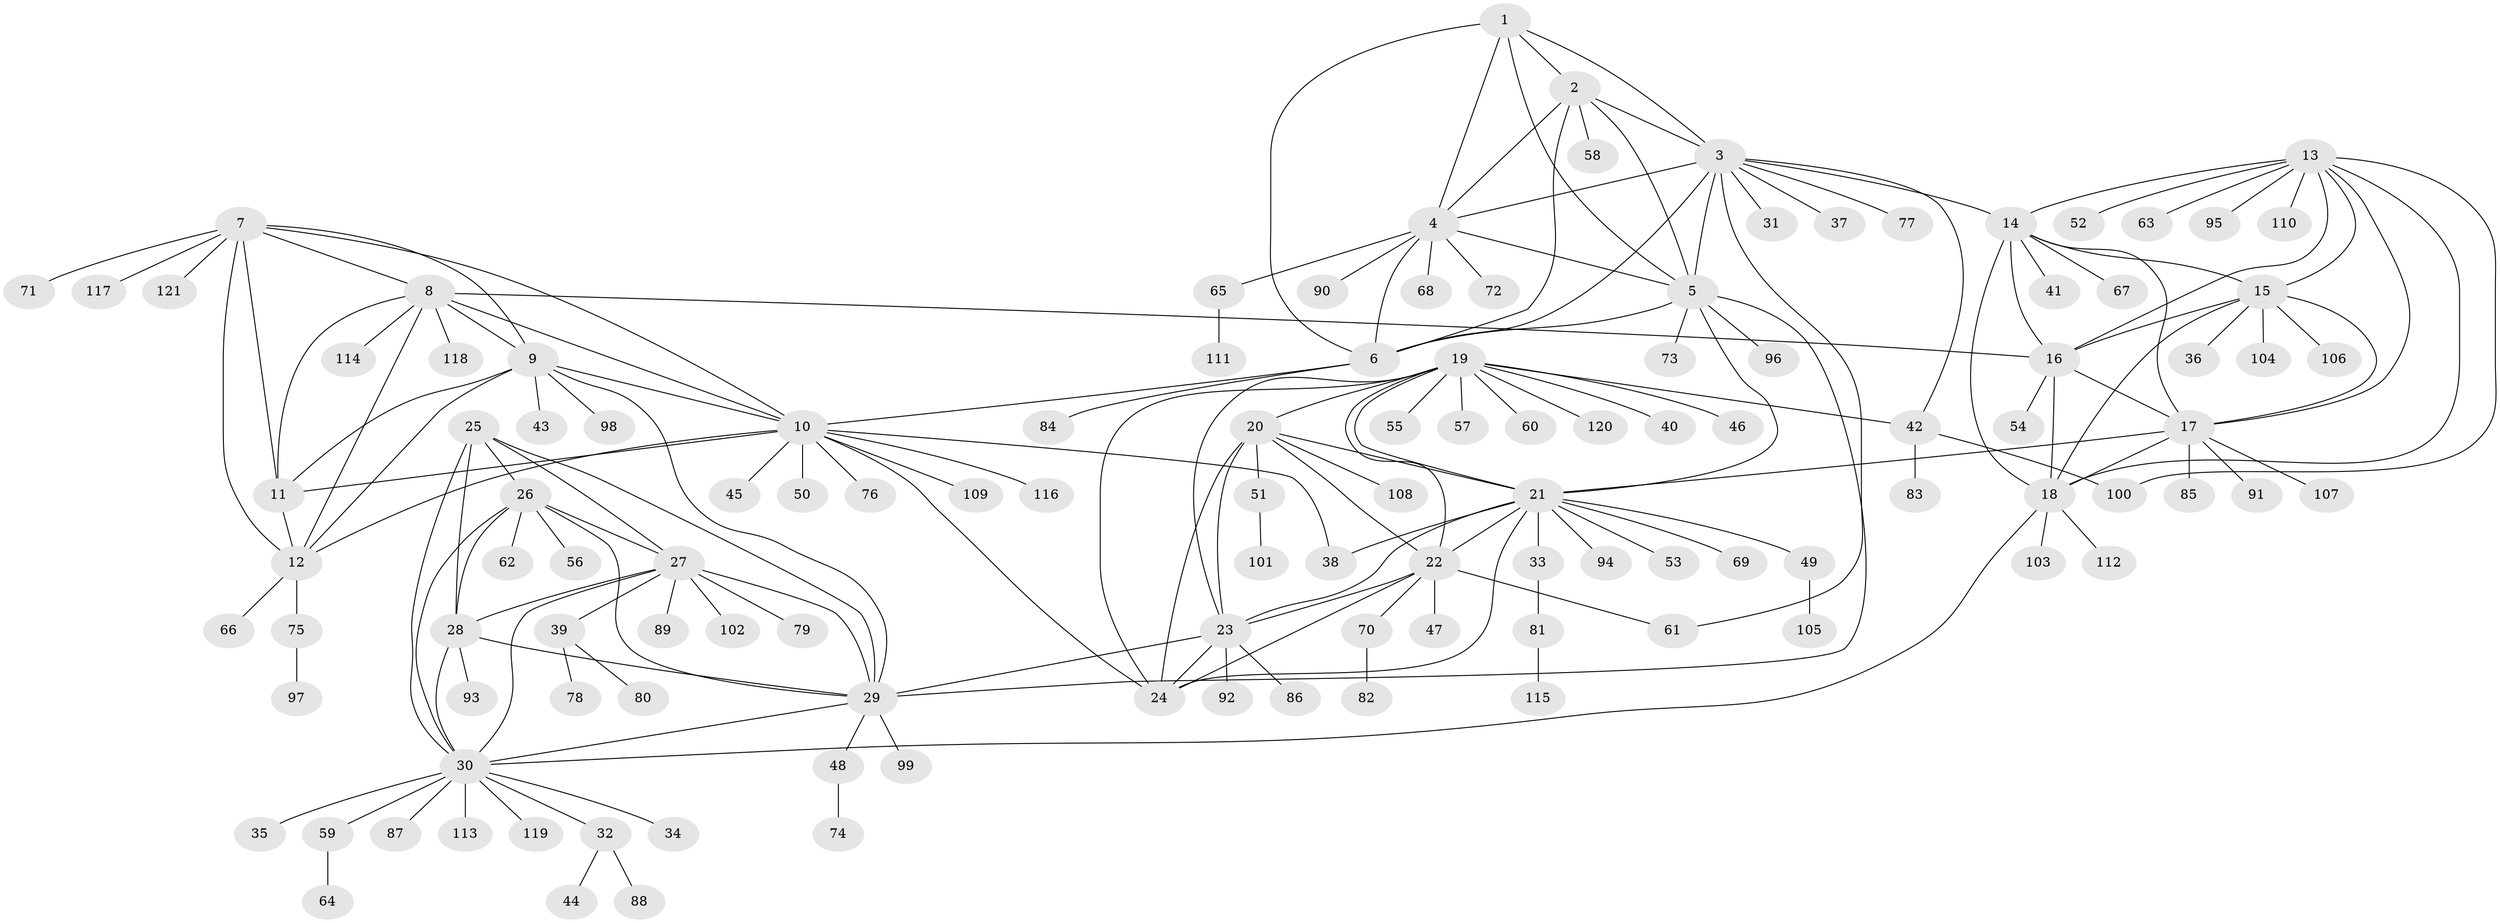 // Generated by graph-tools (version 1.1) at 2025/55/03/09/25 04:55:15]
// undirected, 121 vertices, 180 edges
graph export_dot {
graph [start="1"]
  node [color=gray90,style=filled];
  1;
  2;
  3;
  4;
  5;
  6;
  7;
  8;
  9;
  10;
  11;
  12;
  13;
  14;
  15;
  16;
  17;
  18;
  19;
  20;
  21;
  22;
  23;
  24;
  25;
  26;
  27;
  28;
  29;
  30;
  31;
  32;
  33;
  34;
  35;
  36;
  37;
  38;
  39;
  40;
  41;
  42;
  43;
  44;
  45;
  46;
  47;
  48;
  49;
  50;
  51;
  52;
  53;
  54;
  55;
  56;
  57;
  58;
  59;
  60;
  61;
  62;
  63;
  64;
  65;
  66;
  67;
  68;
  69;
  70;
  71;
  72;
  73;
  74;
  75;
  76;
  77;
  78;
  79;
  80;
  81;
  82;
  83;
  84;
  85;
  86;
  87;
  88;
  89;
  90;
  91;
  92;
  93;
  94;
  95;
  96;
  97;
  98;
  99;
  100;
  101;
  102;
  103;
  104;
  105;
  106;
  107;
  108;
  109;
  110;
  111;
  112;
  113;
  114;
  115;
  116;
  117;
  118;
  119;
  120;
  121;
  1 -- 2;
  1 -- 3;
  1 -- 4;
  1 -- 5;
  1 -- 6;
  2 -- 3;
  2 -- 4;
  2 -- 5;
  2 -- 6;
  2 -- 58;
  3 -- 4;
  3 -- 5;
  3 -- 6;
  3 -- 14;
  3 -- 31;
  3 -- 37;
  3 -- 42;
  3 -- 61;
  3 -- 77;
  4 -- 5;
  4 -- 6;
  4 -- 65;
  4 -- 68;
  4 -- 72;
  4 -- 90;
  5 -- 6;
  5 -- 21;
  5 -- 29;
  5 -- 73;
  5 -- 96;
  6 -- 10;
  6 -- 84;
  7 -- 8;
  7 -- 9;
  7 -- 10;
  7 -- 11;
  7 -- 12;
  7 -- 71;
  7 -- 117;
  7 -- 121;
  8 -- 9;
  8 -- 10;
  8 -- 11;
  8 -- 12;
  8 -- 16;
  8 -- 114;
  8 -- 118;
  9 -- 10;
  9 -- 11;
  9 -- 12;
  9 -- 29;
  9 -- 43;
  9 -- 98;
  10 -- 11;
  10 -- 12;
  10 -- 24;
  10 -- 38;
  10 -- 45;
  10 -- 50;
  10 -- 76;
  10 -- 109;
  10 -- 116;
  11 -- 12;
  12 -- 66;
  12 -- 75;
  13 -- 14;
  13 -- 15;
  13 -- 16;
  13 -- 17;
  13 -- 18;
  13 -- 52;
  13 -- 63;
  13 -- 95;
  13 -- 100;
  13 -- 110;
  14 -- 15;
  14 -- 16;
  14 -- 17;
  14 -- 18;
  14 -- 41;
  14 -- 67;
  15 -- 16;
  15 -- 17;
  15 -- 18;
  15 -- 36;
  15 -- 104;
  15 -- 106;
  16 -- 17;
  16 -- 18;
  16 -- 54;
  17 -- 18;
  17 -- 21;
  17 -- 85;
  17 -- 91;
  17 -- 107;
  18 -- 30;
  18 -- 103;
  18 -- 112;
  19 -- 20;
  19 -- 21;
  19 -- 22;
  19 -- 23;
  19 -- 24;
  19 -- 40;
  19 -- 42;
  19 -- 46;
  19 -- 55;
  19 -- 57;
  19 -- 60;
  19 -- 120;
  20 -- 21;
  20 -- 22;
  20 -- 23;
  20 -- 24;
  20 -- 51;
  20 -- 108;
  21 -- 22;
  21 -- 23;
  21 -- 24;
  21 -- 33;
  21 -- 38;
  21 -- 49;
  21 -- 53;
  21 -- 69;
  21 -- 94;
  22 -- 23;
  22 -- 24;
  22 -- 47;
  22 -- 61;
  22 -- 70;
  23 -- 24;
  23 -- 29;
  23 -- 86;
  23 -- 92;
  25 -- 26;
  25 -- 27;
  25 -- 28;
  25 -- 29;
  25 -- 30;
  26 -- 27;
  26 -- 28;
  26 -- 29;
  26 -- 30;
  26 -- 56;
  26 -- 62;
  27 -- 28;
  27 -- 29;
  27 -- 30;
  27 -- 39;
  27 -- 79;
  27 -- 89;
  27 -- 102;
  28 -- 29;
  28 -- 30;
  28 -- 93;
  29 -- 30;
  29 -- 48;
  29 -- 99;
  30 -- 32;
  30 -- 34;
  30 -- 35;
  30 -- 59;
  30 -- 87;
  30 -- 113;
  30 -- 119;
  32 -- 44;
  32 -- 88;
  33 -- 81;
  39 -- 78;
  39 -- 80;
  42 -- 83;
  42 -- 100;
  48 -- 74;
  49 -- 105;
  51 -- 101;
  59 -- 64;
  65 -- 111;
  70 -- 82;
  75 -- 97;
  81 -- 115;
}
